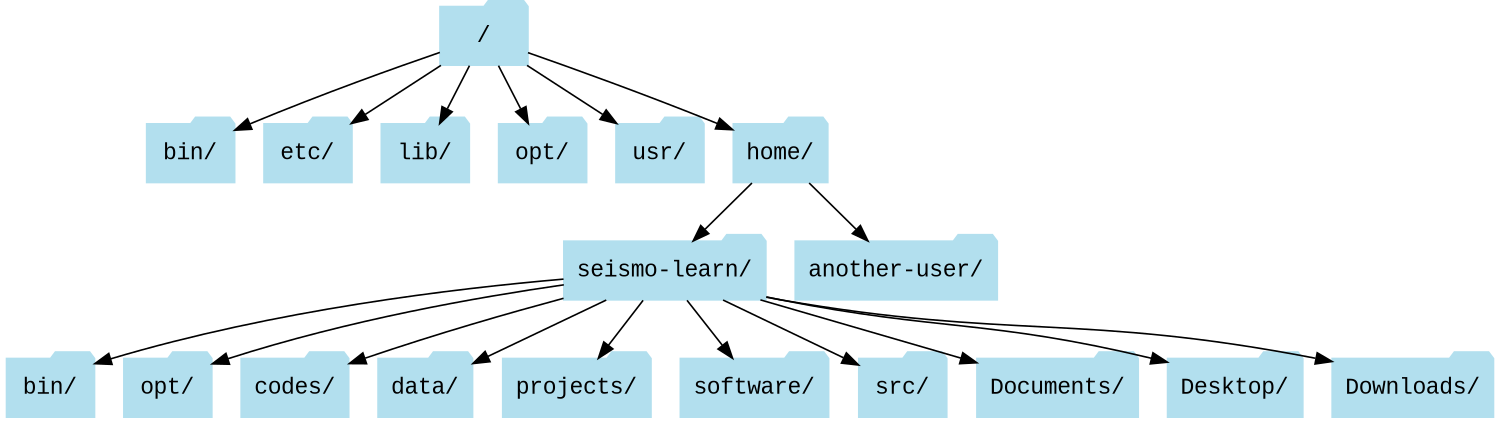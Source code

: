 # .dot file for graphviz
#
# Run the following command to convert it to PNG
#	dot linux-file-system-tree.dot -Tpng -Gdpi=200 -o linux-file-system-tree.png
#
digraph UnixFileSystem {
    # global properties
    size="10,10";
    node [color=lightblue2, style=filled, shape=folder, fontname="Courier New"];
    # nodes
    "~/bin/" [label="bin/"];
    "~/opt/" [label="opt/"];
    # connections
    "/" -> "bin/";
    "/" -> "etc/"
    "/" -> "lib/";
    "/" -> "opt/";
    "/" -> "usr/";
    "/" -> "home/";
    "home/" -> "seismo-learn/";
    "home/" -> "another-user/";
    "seismo-learn/" -> "~/bin/";
    "seismo-learn/" -> "codes/";
    "seismo-learn/" -> "data/";
    "seismo-learn/" -> "~/opt/";
    "seismo-learn/" -> "projects/";
    "seismo-learn/" -> "software/";
    "seismo-learn/" -> "src/";
    "seismo-learn/" -> "Documents/";
    "seismo-learn/" -> "Desktop/";
    "seismo-learn/" -> "Downloads/";
}
